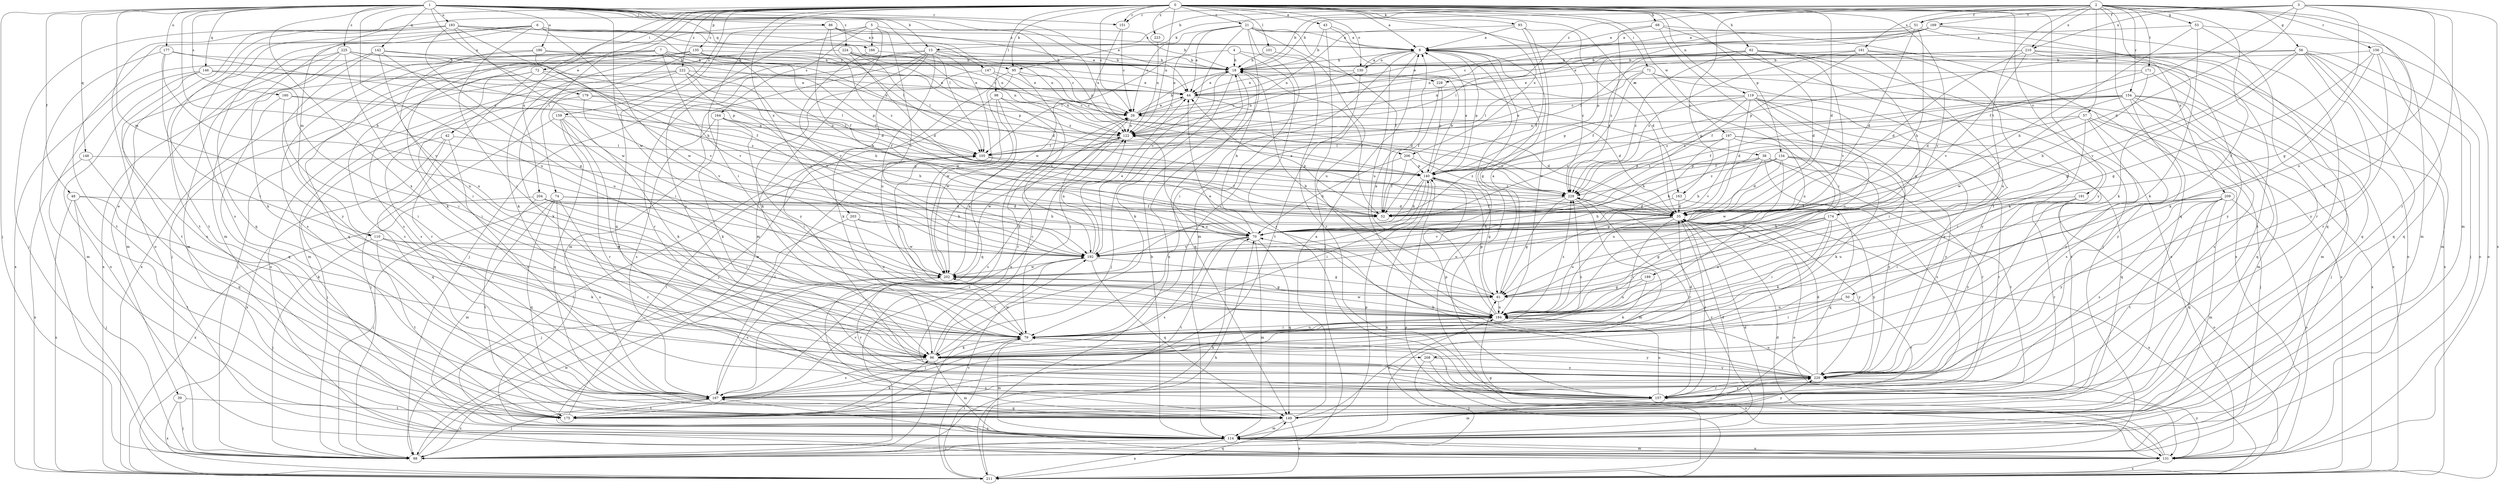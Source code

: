 strict digraph  {
0;
1;
2;
3;
4;
5;
6;
7;
8;
13;
18;
21;
26;
35;
38;
39;
42;
43;
44;
48;
50;
51;
52;
53;
56;
57;
61;
62;
68;
70;
71;
72;
74;
79;
86;
88;
93;
95;
96;
98;
101;
105;
110;
114;
119;
122;
130;
131;
134;
135;
140;
142;
146;
147;
148;
149;
151;
154;
156;
157;
159;
160;
161;
163;
164;
166;
167;
169;
171;
174;
175;
177;
179;
180;
183;
184;
189;
191;
192;
197;
202;
203;
204;
206;
208;
209;
210;
211;
220;
222;
223;
224;
225;
228;
229;
0 -> 8  [label=a];
0 -> 21  [label=c];
0 -> 26  [label=c];
0 -> 35  [label=d];
0 -> 38  [label=e];
0 -> 39  [label=e];
0 -> 42  [label=e];
0 -> 43  [label=e];
0 -> 62  [label=h];
0 -> 68  [label=h];
0 -> 71  [label=i];
0 -> 72  [label=i];
0 -> 74  [label=i];
0 -> 79  [label=i];
0 -> 93  [label=k];
0 -> 95  [label=k];
0 -> 98  [label=l];
0 -> 101  [label=l];
0 -> 110  [label=m];
0 -> 119  [label=n];
0 -> 122  [label=n];
0 -> 130  [label=o];
0 -> 134  [label=p];
0 -> 135  [label=p];
0 -> 151  [label=r];
0 -> 159  [label=s];
0 -> 189  [label=v];
0 -> 191  [label=v];
0 -> 197  [label=w];
0 -> 203  [label=x];
0 -> 204  [label=x];
0 -> 206  [label=x];
0 -> 220  [label=y];
0 -> 222  [label=z];
0 -> 223  [label=z];
1 -> 13  [label=b];
1 -> 44  [label=e];
1 -> 48  [label=f];
1 -> 70  [label=h];
1 -> 86  [label=j];
1 -> 88  [label=j];
1 -> 105  [label=l];
1 -> 110  [label=m];
1 -> 140  [label=p];
1 -> 142  [label=q];
1 -> 146  [label=q];
1 -> 147  [label=q];
1 -> 148  [label=q];
1 -> 151  [label=r];
1 -> 160  [label=s];
1 -> 177  [label=u];
1 -> 179  [label=u];
1 -> 180  [label=u];
1 -> 183  [label=u];
1 -> 184  [label=u];
1 -> 202  [label=w];
1 -> 206  [label=x];
1 -> 208  [label=x];
1 -> 224  [label=z];
1 -> 225  [label=z];
2 -> 13  [label=b];
2 -> 18  [label=b];
2 -> 50  [label=f];
2 -> 51  [label=f];
2 -> 53  [label=g];
2 -> 56  [label=g];
2 -> 57  [label=g];
2 -> 114  [label=m];
2 -> 149  [label=q];
2 -> 151  [label=r];
2 -> 154  [label=r];
2 -> 156  [label=r];
2 -> 161  [label=s];
2 -> 163  [label=s];
2 -> 169  [label=t];
2 -> 171  [label=t];
2 -> 174  [label=t];
2 -> 208  [label=x];
2 -> 209  [label=x];
2 -> 210  [label=x];
2 -> 228  [label=z];
3 -> 18  [label=b];
3 -> 35  [label=d];
3 -> 51  [label=f];
3 -> 52  [label=f];
3 -> 61  [label=g];
3 -> 95  [label=k];
3 -> 157  [label=r];
3 -> 184  [label=u];
3 -> 210  [label=x];
3 -> 211  [label=x];
4 -> 18  [label=b];
4 -> 105  [label=l];
4 -> 157  [label=r];
4 -> 163  [label=s];
5 -> 18  [label=b];
5 -> 114  [label=m];
5 -> 149  [label=q];
5 -> 164  [label=s];
5 -> 166  [label=s];
5 -> 192  [label=v];
5 -> 220  [label=y];
6 -> 8  [label=a];
6 -> 52  [label=f];
6 -> 79  [label=i];
6 -> 114  [label=m];
6 -> 149  [label=q];
6 -> 166  [label=s];
6 -> 167  [label=s];
6 -> 175  [label=t];
6 -> 202  [label=w];
7 -> 18  [label=b];
7 -> 26  [label=c];
7 -> 95  [label=k];
7 -> 96  [label=k];
7 -> 149  [label=q];
7 -> 167  [label=s];
7 -> 192  [label=v];
7 -> 211  [label=x];
7 -> 228  [label=z];
8 -> 18  [label=b];
8 -> 61  [label=g];
8 -> 79  [label=i];
8 -> 130  [label=o];
8 -> 131  [label=o];
8 -> 140  [label=p];
8 -> 157  [label=r];
8 -> 175  [label=t];
13 -> 18  [label=b];
13 -> 26  [label=c];
13 -> 88  [label=j];
13 -> 96  [label=k];
13 -> 114  [label=m];
13 -> 157  [label=r];
13 -> 184  [label=u];
13 -> 202  [label=w];
13 -> 220  [label=y];
18 -> 44  [label=e];
18 -> 52  [label=f];
18 -> 88  [label=j];
18 -> 96  [label=k];
18 -> 149  [label=q];
21 -> 8  [label=a];
21 -> 26  [label=c];
21 -> 44  [label=e];
21 -> 52  [label=f];
21 -> 114  [label=m];
21 -> 122  [label=n];
21 -> 184  [label=u];
21 -> 192  [label=v];
21 -> 211  [label=x];
21 -> 229  [label=z];
26 -> 18  [label=b];
26 -> 35  [label=d];
26 -> 44  [label=e];
26 -> 79  [label=i];
26 -> 122  [label=n];
35 -> 70  [label=h];
35 -> 79  [label=i];
35 -> 131  [label=o];
35 -> 157  [label=r];
35 -> 184  [label=u];
35 -> 192  [label=v];
35 -> 211  [label=x];
35 -> 220  [label=y];
38 -> 61  [label=g];
38 -> 70  [label=h];
38 -> 140  [label=p];
38 -> 157  [label=r];
38 -> 167  [label=s];
38 -> 175  [label=t];
38 -> 184  [label=u];
39 -> 88  [label=j];
39 -> 175  [label=t];
39 -> 211  [label=x];
42 -> 88  [label=j];
42 -> 105  [label=l];
42 -> 149  [label=q];
42 -> 167  [label=s];
42 -> 211  [label=x];
43 -> 8  [label=a];
43 -> 18  [label=b];
43 -> 88  [label=j];
43 -> 184  [label=u];
44 -> 26  [label=c];
44 -> 35  [label=d];
48 -> 35  [label=d];
48 -> 88  [label=j];
48 -> 96  [label=k];
48 -> 175  [label=t];
48 -> 211  [label=x];
50 -> 79  [label=i];
50 -> 157  [label=r];
50 -> 184  [label=u];
51 -> 8  [label=a];
51 -> 26  [label=c];
51 -> 35  [label=d];
51 -> 70  [label=h];
51 -> 175  [label=t];
52 -> 44  [label=e];
53 -> 8  [label=a];
53 -> 70  [label=h];
53 -> 96  [label=k];
53 -> 114  [label=m];
53 -> 157  [label=r];
56 -> 18  [label=b];
56 -> 61  [label=g];
56 -> 88  [label=j];
56 -> 114  [label=m];
56 -> 131  [label=o];
56 -> 140  [label=p];
56 -> 149  [label=q];
56 -> 192  [label=v];
56 -> 220  [label=y];
57 -> 52  [label=f];
57 -> 79  [label=i];
57 -> 88  [label=j];
57 -> 122  [label=n];
57 -> 167  [label=s];
57 -> 220  [label=y];
61 -> 8  [label=a];
61 -> 18  [label=b];
61 -> 44  [label=e];
61 -> 105  [label=l];
61 -> 184  [label=u];
62 -> 18  [label=b];
62 -> 35  [label=d];
62 -> 44  [label=e];
62 -> 52  [label=f];
62 -> 61  [label=g];
62 -> 131  [label=o];
62 -> 192  [label=v];
62 -> 211  [label=x];
62 -> 229  [label=z];
68 -> 8  [label=a];
68 -> 79  [label=i];
68 -> 88  [label=j];
68 -> 211  [label=x];
68 -> 229  [label=z];
70 -> 18  [label=b];
70 -> 114  [label=m];
70 -> 149  [label=q];
70 -> 167  [label=s];
70 -> 175  [label=t];
70 -> 192  [label=v];
71 -> 44  [label=e];
71 -> 105  [label=l];
71 -> 184  [label=u];
71 -> 192  [label=v];
71 -> 211  [label=x];
71 -> 220  [label=y];
72 -> 44  [label=e];
72 -> 88  [label=j];
72 -> 157  [label=r];
72 -> 167  [label=s];
72 -> 192  [label=v];
74 -> 35  [label=d];
74 -> 52  [label=f];
74 -> 70  [label=h];
74 -> 88  [label=j];
74 -> 114  [label=m];
74 -> 149  [label=q];
74 -> 157  [label=r];
74 -> 167  [label=s];
79 -> 96  [label=k];
79 -> 114  [label=m];
79 -> 184  [label=u];
79 -> 202  [label=w];
79 -> 220  [label=y];
86 -> 8  [label=a];
86 -> 44  [label=e];
86 -> 52  [label=f];
86 -> 105  [label=l];
86 -> 122  [label=n];
86 -> 175  [label=t];
88 -> 26  [label=c];
88 -> 70  [label=h];
88 -> 167  [label=s];
88 -> 202  [label=w];
93 -> 8  [label=a];
93 -> 35  [label=d];
93 -> 52  [label=f];
93 -> 122  [label=n];
93 -> 184  [label=u];
95 -> 35  [label=d];
95 -> 44  [label=e];
95 -> 96  [label=k];
95 -> 192  [label=v];
95 -> 202  [label=w];
96 -> 26  [label=c];
96 -> 35  [label=d];
96 -> 114  [label=m];
96 -> 167  [label=s];
96 -> 192  [label=v];
96 -> 220  [label=y];
96 -> 229  [label=z];
98 -> 26  [label=c];
98 -> 88  [label=j];
98 -> 149  [label=q];
98 -> 157  [label=r];
98 -> 202  [label=w];
101 -> 18  [label=b];
101 -> 157  [label=r];
105 -> 52  [label=f];
105 -> 140  [label=p];
110 -> 88  [label=j];
110 -> 96  [label=k];
110 -> 175  [label=t];
110 -> 192  [label=v];
110 -> 202  [label=w];
114 -> 18  [label=b];
114 -> 35  [label=d];
114 -> 88  [label=j];
114 -> 105  [label=l];
114 -> 131  [label=o];
114 -> 140  [label=p];
114 -> 211  [label=x];
114 -> 229  [label=z];
119 -> 26  [label=c];
119 -> 35  [label=d];
119 -> 79  [label=i];
119 -> 122  [label=n];
119 -> 140  [label=p];
119 -> 175  [label=t];
119 -> 184  [label=u];
119 -> 211  [label=x];
119 -> 220  [label=y];
119 -> 229  [label=z];
122 -> 105  [label=l];
122 -> 167  [label=s];
122 -> 184  [label=u];
122 -> 202  [label=w];
130 -> 8  [label=a];
130 -> 44  [label=e];
130 -> 79  [label=i];
130 -> 122  [label=n];
131 -> 35  [label=d];
131 -> 61  [label=g];
131 -> 114  [label=m];
131 -> 167  [label=s];
131 -> 211  [label=x];
131 -> 220  [label=y];
134 -> 35  [label=d];
134 -> 70  [label=h];
134 -> 96  [label=k];
134 -> 140  [label=p];
134 -> 157  [label=r];
134 -> 202  [label=w];
134 -> 220  [label=y];
134 -> 229  [label=z];
135 -> 18  [label=b];
135 -> 35  [label=d];
135 -> 70  [label=h];
135 -> 79  [label=i];
135 -> 88  [label=j];
135 -> 96  [label=k];
135 -> 167  [label=s];
135 -> 229  [label=z];
140 -> 8  [label=a];
140 -> 18  [label=b];
140 -> 61  [label=g];
140 -> 70  [label=h];
140 -> 79  [label=i];
140 -> 202  [label=w];
140 -> 211  [label=x];
140 -> 229  [label=z];
142 -> 18  [label=b];
142 -> 35  [label=d];
142 -> 79  [label=i];
142 -> 114  [label=m];
142 -> 184  [label=u];
142 -> 220  [label=y];
146 -> 44  [label=e];
146 -> 79  [label=i];
146 -> 105  [label=l];
146 -> 114  [label=m];
146 -> 131  [label=o];
146 -> 167  [label=s];
147 -> 44  [label=e];
147 -> 114  [label=m];
147 -> 122  [label=n];
148 -> 140  [label=p];
148 -> 149  [label=q];
148 -> 211  [label=x];
149 -> 8  [label=a];
149 -> 114  [label=m];
149 -> 184  [label=u];
149 -> 211  [label=x];
149 -> 220  [label=y];
151 -> 26  [label=c];
151 -> 202  [label=w];
154 -> 26  [label=c];
154 -> 52  [label=f];
154 -> 88  [label=j];
154 -> 114  [label=m];
154 -> 140  [label=p];
154 -> 149  [label=q];
154 -> 167  [label=s];
154 -> 202  [label=w];
154 -> 220  [label=y];
154 -> 229  [label=z];
156 -> 18  [label=b];
156 -> 61  [label=g];
156 -> 96  [label=k];
156 -> 131  [label=o];
156 -> 149  [label=q];
156 -> 157  [label=r];
157 -> 79  [label=i];
157 -> 114  [label=m];
157 -> 184  [label=u];
157 -> 220  [label=y];
159 -> 88  [label=j];
159 -> 96  [label=k];
159 -> 122  [label=n];
159 -> 149  [label=q];
159 -> 157  [label=r];
159 -> 220  [label=y];
160 -> 26  [label=c];
160 -> 79  [label=i];
160 -> 149  [label=q];
160 -> 229  [label=z];
161 -> 18  [label=b];
161 -> 52  [label=f];
161 -> 96  [label=k];
161 -> 122  [label=n];
161 -> 184  [label=u];
161 -> 211  [label=x];
161 -> 229  [label=z];
163 -> 35  [label=d];
163 -> 70  [label=h];
163 -> 149  [label=q];
164 -> 70  [label=h];
164 -> 79  [label=i];
164 -> 96  [label=k];
164 -> 122  [label=n];
164 -> 167  [label=s];
166 -> 18  [label=b];
166 -> 192  [label=v];
167 -> 79  [label=i];
167 -> 88  [label=j];
167 -> 105  [label=l];
167 -> 122  [label=n];
167 -> 149  [label=q];
167 -> 175  [label=t];
169 -> 8  [label=a];
169 -> 96  [label=k];
169 -> 105  [label=l];
169 -> 122  [label=n];
169 -> 140  [label=p];
169 -> 149  [label=q];
171 -> 35  [label=d];
171 -> 44  [label=e];
171 -> 70  [label=h];
171 -> 114  [label=m];
174 -> 61  [label=g];
174 -> 70  [label=h];
174 -> 79  [label=i];
174 -> 96  [label=k];
174 -> 184  [label=u];
174 -> 192  [label=v];
174 -> 220  [label=y];
175 -> 35  [label=d];
175 -> 96  [label=k];
175 -> 105  [label=l];
175 -> 192  [label=v];
177 -> 18  [label=b];
177 -> 79  [label=i];
177 -> 88  [label=j];
177 -> 140  [label=p];
177 -> 192  [label=v];
179 -> 26  [label=c];
179 -> 79  [label=i];
179 -> 105  [label=l];
179 -> 192  [label=v];
180 -> 18  [label=b];
180 -> 122  [label=n];
180 -> 184  [label=u];
180 -> 192  [label=v];
180 -> 211  [label=x];
183 -> 8  [label=a];
183 -> 61  [label=g];
183 -> 70  [label=h];
183 -> 88  [label=j];
183 -> 122  [label=n];
183 -> 131  [label=o];
183 -> 175  [label=t];
183 -> 202  [label=w];
183 -> 229  [label=z];
184 -> 8  [label=a];
184 -> 79  [label=i];
184 -> 140  [label=p];
184 -> 202  [label=w];
184 -> 229  [label=z];
189 -> 61  [label=g];
189 -> 96  [label=k];
189 -> 184  [label=u];
191 -> 52  [label=f];
191 -> 79  [label=i];
191 -> 131  [label=o];
191 -> 157  [label=r];
191 -> 220  [label=y];
192 -> 44  [label=e];
192 -> 61  [label=g];
192 -> 122  [label=n];
192 -> 149  [label=q];
192 -> 202  [label=w];
197 -> 70  [label=h];
197 -> 105  [label=l];
197 -> 149  [label=q];
197 -> 184  [label=u];
197 -> 192  [label=v];
197 -> 220  [label=y];
197 -> 229  [label=z];
202 -> 61  [label=g];
202 -> 122  [label=n];
202 -> 157  [label=r];
202 -> 167  [label=s];
203 -> 70  [label=h];
203 -> 88  [label=j];
203 -> 184  [label=u];
203 -> 202  [label=w];
204 -> 35  [label=d];
204 -> 70  [label=h];
204 -> 79  [label=i];
204 -> 175  [label=t];
204 -> 211  [label=x];
206 -> 52  [label=f];
206 -> 70  [label=h];
206 -> 140  [label=p];
206 -> 229  [label=z];
208 -> 88  [label=j];
208 -> 131  [label=o];
208 -> 220  [label=y];
209 -> 52  [label=f];
209 -> 114  [label=m];
209 -> 131  [label=o];
209 -> 149  [label=q];
209 -> 167  [label=s];
209 -> 175  [label=t];
209 -> 184  [label=u];
209 -> 220  [label=y];
210 -> 18  [label=b];
210 -> 35  [label=d];
210 -> 44  [label=e];
210 -> 105  [label=l];
210 -> 131  [label=o];
210 -> 149  [label=q];
210 -> 192  [label=v];
210 -> 220  [label=y];
211 -> 70  [label=h];
211 -> 79  [label=i];
211 -> 140  [label=p];
211 -> 149  [label=q];
211 -> 192  [label=v];
220 -> 35  [label=d];
220 -> 70  [label=h];
220 -> 140  [label=p];
220 -> 157  [label=r];
220 -> 167  [label=s];
220 -> 184  [label=u];
222 -> 44  [label=e];
222 -> 52  [label=f];
222 -> 70  [label=h];
222 -> 96  [label=k];
222 -> 131  [label=o];
222 -> 167  [label=s];
222 -> 192  [label=v];
223 -> 122  [label=n];
224 -> 18  [label=b];
224 -> 35  [label=d];
224 -> 105  [label=l];
224 -> 122  [label=n];
224 -> 140  [label=p];
224 -> 211  [label=x];
225 -> 18  [label=b];
225 -> 52  [label=f];
225 -> 96  [label=k];
225 -> 114  [label=m];
225 -> 140  [label=p];
225 -> 175  [label=t];
225 -> 184  [label=u];
228 -> 52  [label=f];
228 -> 140  [label=p];
229 -> 35  [label=d];
229 -> 52  [label=f];
229 -> 61  [label=g];
229 -> 114  [label=m];
229 -> 122  [label=n];
229 -> 157  [label=r];
}
